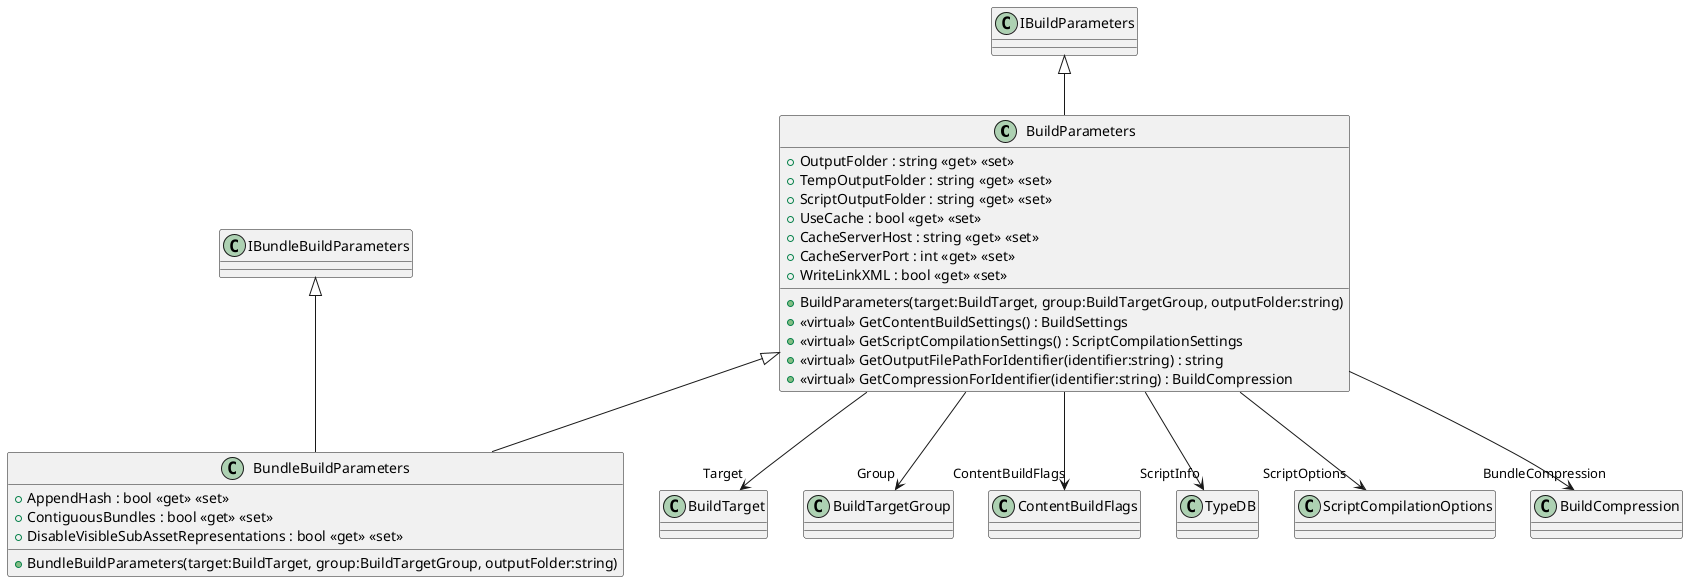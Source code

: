 @startuml
class BuildParameters {
    + OutputFolder : string <<get>> <<set>>
    + TempOutputFolder : string <<get>> <<set>>
    + ScriptOutputFolder : string <<get>> <<set>>
    + UseCache : bool <<get>> <<set>>
    + CacheServerHost : string <<get>> <<set>>
    + CacheServerPort : int <<get>> <<set>>
    + WriteLinkXML : bool <<get>> <<set>>
    + BuildParameters(target:BuildTarget, group:BuildTargetGroup, outputFolder:string)
    + <<virtual>> GetContentBuildSettings() : BuildSettings
    + <<virtual>> GetScriptCompilationSettings() : ScriptCompilationSettings
    + <<virtual>> GetOutputFilePathForIdentifier(identifier:string) : string
    + <<virtual>> GetCompressionForIdentifier(identifier:string) : BuildCompression
}
class BundleBuildParameters {
    + BundleBuildParameters(target:BuildTarget, group:BuildTargetGroup, outputFolder:string)
    + AppendHash : bool <<get>> <<set>>
    + ContiguousBundles : bool <<get>> <<set>>
    + DisableVisibleSubAssetRepresentations : bool <<get>> <<set>>
}
IBuildParameters <|-- BuildParameters
BuildParameters --> "Target" BuildTarget
BuildParameters --> "Group" BuildTargetGroup
BuildParameters --> "ContentBuildFlags" ContentBuildFlags
BuildParameters --> "ScriptInfo" TypeDB
BuildParameters --> "ScriptOptions" ScriptCompilationOptions
BuildParameters --> "BundleCompression" BuildCompression
BuildParameters <|-- BundleBuildParameters
IBundleBuildParameters <|-- BundleBuildParameters
@enduml
